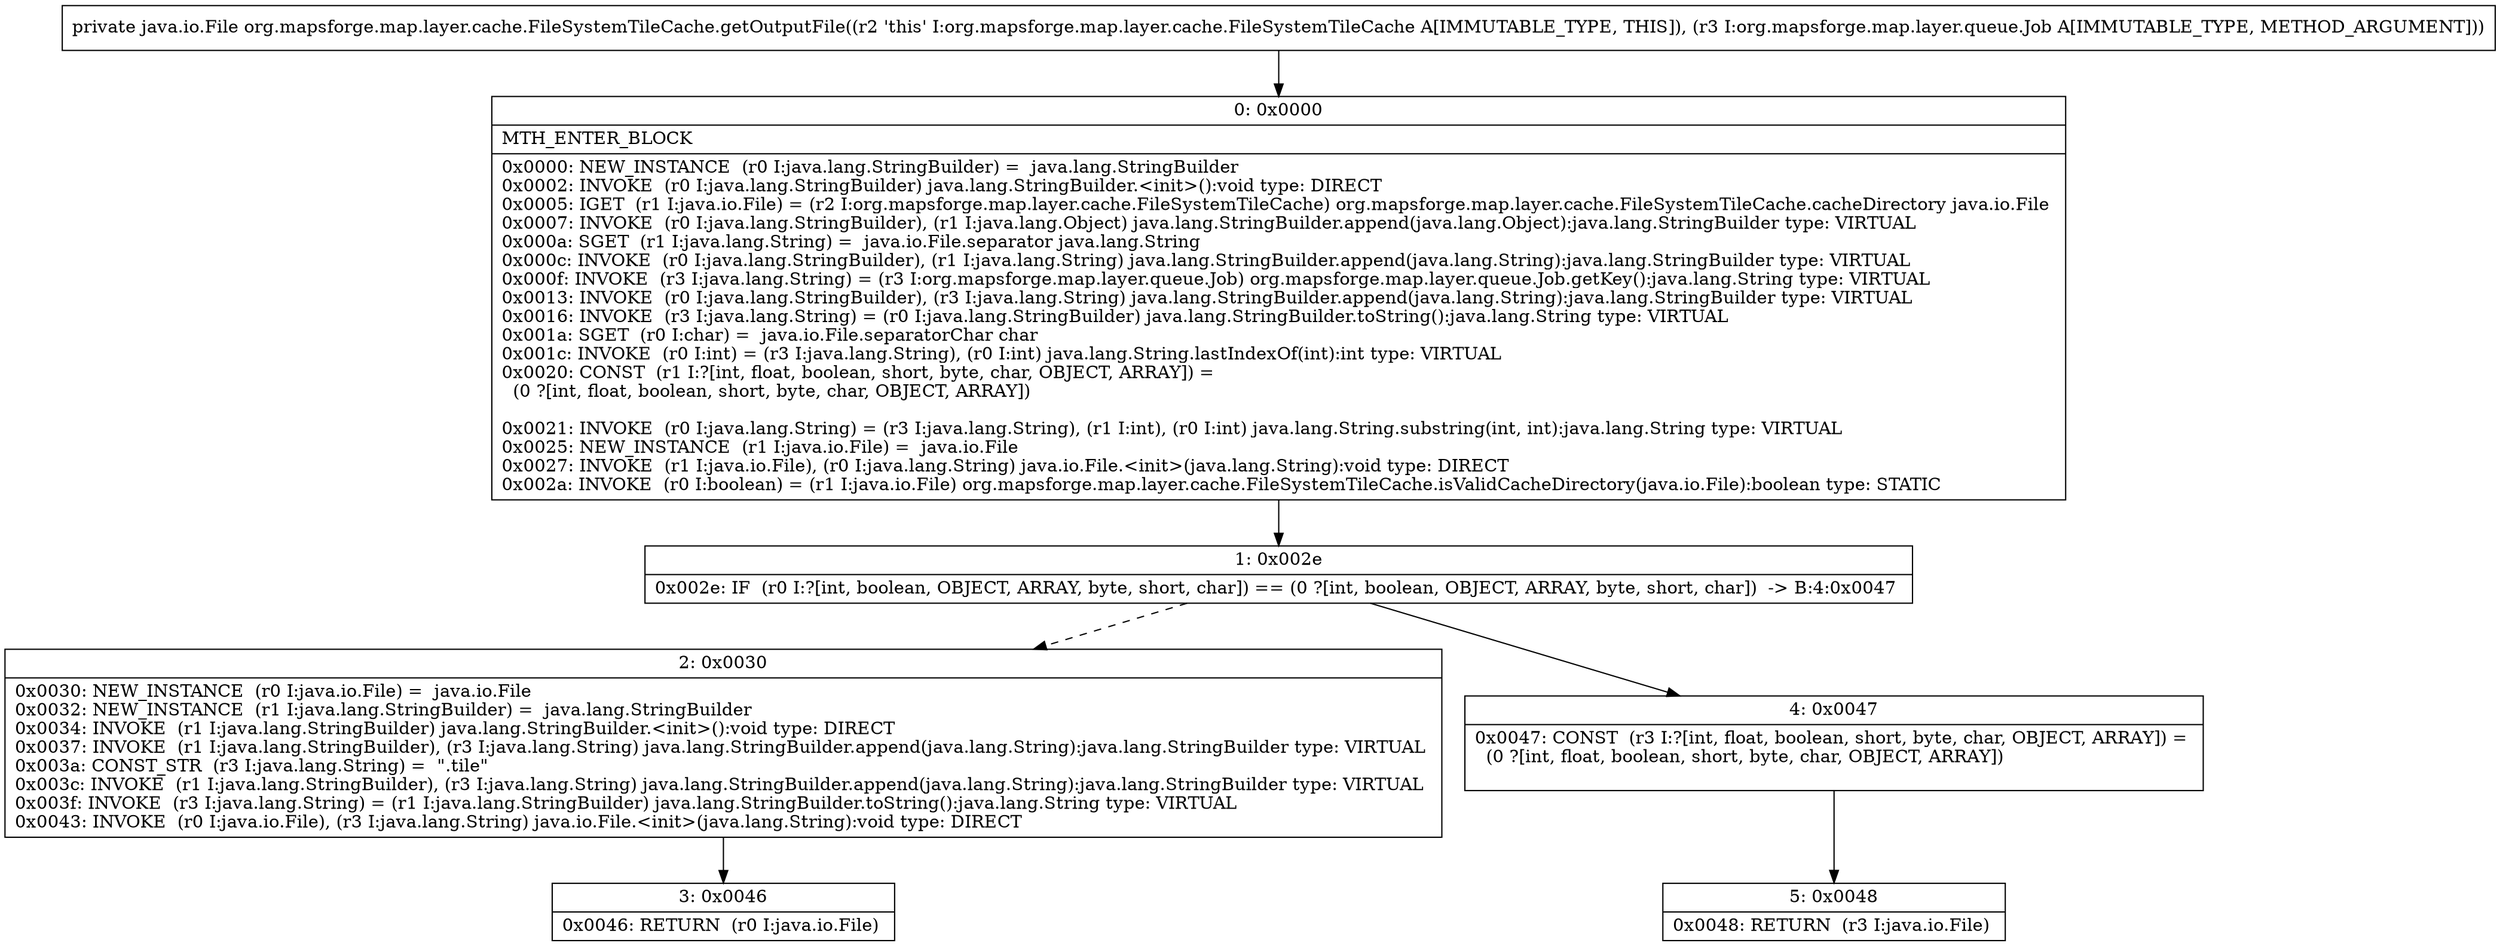 digraph "CFG fororg.mapsforge.map.layer.cache.FileSystemTileCache.getOutputFile(Lorg\/mapsforge\/map\/layer\/queue\/Job;)Ljava\/io\/File;" {
Node_0 [shape=record,label="{0\:\ 0x0000|MTH_ENTER_BLOCK\l|0x0000: NEW_INSTANCE  (r0 I:java.lang.StringBuilder) =  java.lang.StringBuilder \l0x0002: INVOKE  (r0 I:java.lang.StringBuilder) java.lang.StringBuilder.\<init\>():void type: DIRECT \l0x0005: IGET  (r1 I:java.io.File) = (r2 I:org.mapsforge.map.layer.cache.FileSystemTileCache) org.mapsforge.map.layer.cache.FileSystemTileCache.cacheDirectory java.io.File \l0x0007: INVOKE  (r0 I:java.lang.StringBuilder), (r1 I:java.lang.Object) java.lang.StringBuilder.append(java.lang.Object):java.lang.StringBuilder type: VIRTUAL \l0x000a: SGET  (r1 I:java.lang.String) =  java.io.File.separator java.lang.String \l0x000c: INVOKE  (r0 I:java.lang.StringBuilder), (r1 I:java.lang.String) java.lang.StringBuilder.append(java.lang.String):java.lang.StringBuilder type: VIRTUAL \l0x000f: INVOKE  (r3 I:java.lang.String) = (r3 I:org.mapsforge.map.layer.queue.Job) org.mapsforge.map.layer.queue.Job.getKey():java.lang.String type: VIRTUAL \l0x0013: INVOKE  (r0 I:java.lang.StringBuilder), (r3 I:java.lang.String) java.lang.StringBuilder.append(java.lang.String):java.lang.StringBuilder type: VIRTUAL \l0x0016: INVOKE  (r3 I:java.lang.String) = (r0 I:java.lang.StringBuilder) java.lang.StringBuilder.toString():java.lang.String type: VIRTUAL \l0x001a: SGET  (r0 I:char) =  java.io.File.separatorChar char \l0x001c: INVOKE  (r0 I:int) = (r3 I:java.lang.String), (r0 I:int) java.lang.String.lastIndexOf(int):int type: VIRTUAL \l0x0020: CONST  (r1 I:?[int, float, boolean, short, byte, char, OBJECT, ARRAY]) = \l  (0 ?[int, float, boolean, short, byte, char, OBJECT, ARRAY])\l \l0x0021: INVOKE  (r0 I:java.lang.String) = (r3 I:java.lang.String), (r1 I:int), (r0 I:int) java.lang.String.substring(int, int):java.lang.String type: VIRTUAL \l0x0025: NEW_INSTANCE  (r1 I:java.io.File) =  java.io.File \l0x0027: INVOKE  (r1 I:java.io.File), (r0 I:java.lang.String) java.io.File.\<init\>(java.lang.String):void type: DIRECT \l0x002a: INVOKE  (r0 I:boolean) = (r1 I:java.io.File) org.mapsforge.map.layer.cache.FileSystemTileCache.isValidCacheDirectory(java.io.File):boolean type: STATIC \l}"];
Node_1 [shape=record,label="{1\:\ 0x002e|0x002e: IF  (r0 I:?[int, boolean, OBJECT, ARRAY, byte, short, char]) == (0 ?[int, boolean, OBJECT, ARRAY, byte, short, char])  \-\> B:4:0x0047 \l}"];
Node_2 [shape=record,label="{2\:\ 0x0030|0x0030: NEW_INSTANCE  (r0 I:java.io.File) =  java.io.File \l0x0032: NEW_INSTANCE  (r1 I:java.lang.StringBuilder) =  java.lang.StringBuilder \l0x0034: INVOKE  (r1 I:java.lang.StringBuilder) java.lang.StringBuilder.\<init\>():void type: DIRECT \l0x0037: INVOKE  (r1 I:java.lang.StringBuilder), (r3 I:java.lang.String) java.lang.StringBuilder.append(java.lang.String):java.lang.StringBuilder type: VIRTUAL \l0x003a: CONST_STR  (r3 I:java.lang.String) =  \".tile\" \l0x003c: INVOKE  (r1 I:java.lang.StringBuilder), (r3 I:java.lang.String) java.lang.StringBuilder.append(java.lang.String):java.lang.StringBuilder type: VIRTUAL \l0x003f: INVOKE  (r3 I:java.lang.String) = (r1 I:java.lang.StringBuilder) java.lang.StringBuilder.toString():java.lang.String type: VIRTUAL \l0x0043: INVOKE  (r0 I:java.io.File), (r3 I:java.lang.String) java.io.File.\<init\>(java.lang.String):void type: DIRECT \l}"];
Node_3 [shape=record,label="{3\:\ 0x0046|0x0046: RETURN  (r0 I:java.io.File) \l}"];
Node_4 [shape=record,label="{4\:\ 0x0047|0x0047: CONST  (r3 I:?[int, float, boolean, short, byte, char, OBJECT, ARRAY]) = \l  (0 ?[int, float, boolean, short, byte, char, OBJECT, ARRAY])\l \l}"];
Node_5 [shape=record,label="{5\:\ 0x0048|0x0048: RETURN  (r3 I:java.io.File) \l}"];
MethodNode[shape=record,label="{private java.io.File org.mapsforge.map.layer.cache.FileSystemTileCache.getOutputFile((r2 'this' I:org.mapsforge.map.layer.cache.FileSystemTileCache A[IMMUTABLE_TYPE, THIS]), (r3 I:org.mapsforge.map.layer.queue.Job A[IMMUTABLE_TYPE, METHOD_ARGUMENT])) }"];
MethodNode -> Node_0;
Node_0 -> Node_1;
Node_1 -> Node_2[style=dashed];
Node_1 -> Node_4;
Node_2 -> Node_3;
Node_4 -> Node_5;
}

